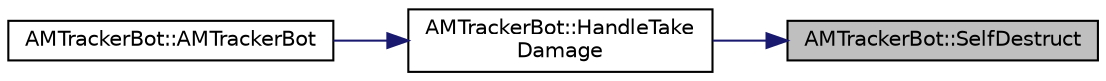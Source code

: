 digraph "AMTrackerBot::SelfDestruct"
{
 // LATEX_PDF_SIZE
  edge [fontname="Helvetica",fontsize="10",labelfontname="Helvetica",labelfontsize="10"];
  node [fontname="Helvetica",fontsize="10",shape=record];
  rankdir="RL";
  Node1 [label="AMTrackerBot::SelfDestruct",height=0.2,width=0.4,color="black", fillcolor="grey75", style="filled", fontcolor="black",tooltip=" "];
  Node1 -> Node2 [dir="back",color="midnightblue",fontsize="10",style="solid",fontname="Helvetica"];
  Node2 [label="AMTrackerBot::HandleTake\lDamage",height=0.2,width=0.4,color="black", fillcolor="white", style="filled",URL="$class_a_m_tracker_bot.html#a9e794a89462b35dc7fbadd7630125ebc",tooltip=" "];
  Node2 -> Node3 [dir="back",color="midnightblue",fontsize="10",style="solid",fontname="Helvetica"];
  Node3 [label="AMTrackerBot::AMTrackerBot",height=0.2,width=0.4,color="black", fillcolor="white", style="filled",URL="$class_a_m_tracker_bot.html#aaa9caf98ffda236469d35bad50736b79",tooltip=" "];
}
